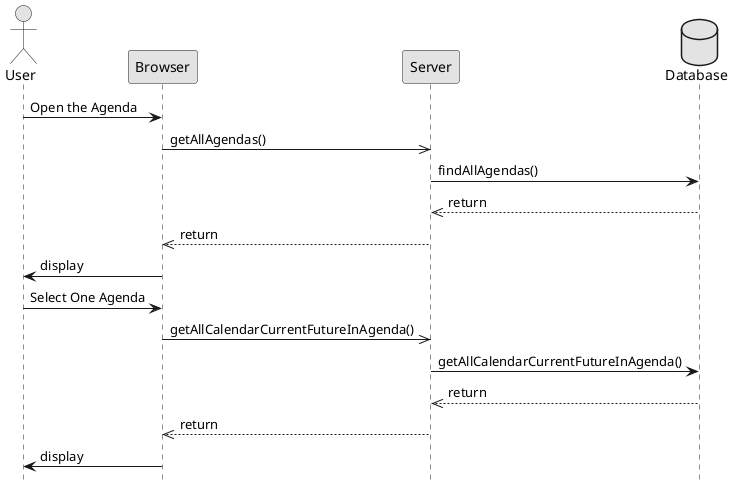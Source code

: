 @startuml  analysis1

skinparam monochrome true
skinparam shadowing false
hide footbox

actor User
database Database order 100

User -> Browser : Open the Agenda
Browser ->> Server : getAllAgendas()
Server -> Database : findAllAgendas()

Database -->> Server : return
Server -->> Browser : return
Browser -> User : display

User -> Browser : Select One Agenda
Browser ->> Server : getAllCalendarCurrentFutureInAgenda()
Server -> Database : getAllCalendarCurrentFutureInAgenda()

Database -->> Server : return
Server -->> Browser : return
Browser -> User : display

@enduml